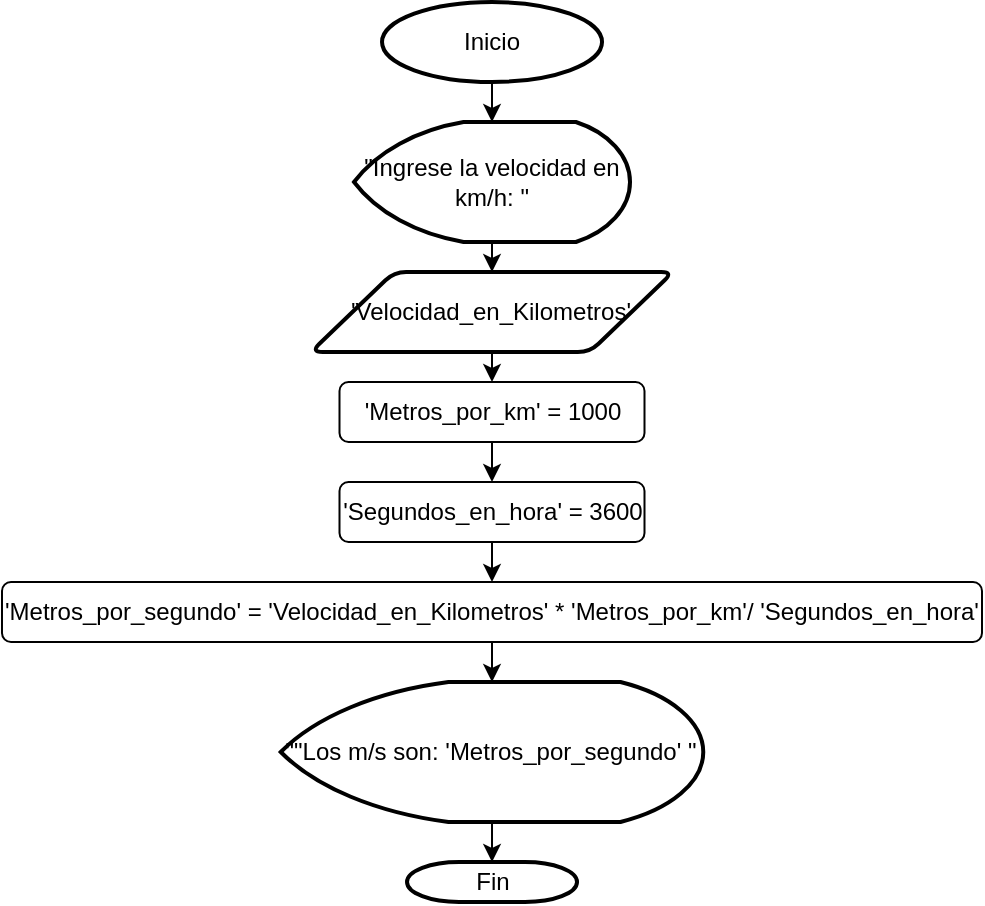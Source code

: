 <mxfile version="24.5.5" type="device">
  <diagram id="C5RBs43oDa-KdzZeNtuy" name="Page-1">
    <mxGraphModel dx="1674" dy="746" grid="1" gridSize="10" guides="1" tooltips="1" connect="1" arrows="1" fold="1" page="1" pageScale="1" pageWidth="827" pageHeight="1169" math="0" shadow="0">
      <root>
        <mxCell id="WIyWlLk6GJQsqaUBKTNV-0" />
        <mxCell id="WIyWlLk6GJQsqaUBKTNV-1" parent="WIyWlLk6GJQsqaUBKTNV-0" />
        <mxCell id="atduHn1AnPrkP0dm5V8h-0" value="Inicio" style="strokeWidth=2;html=1;shape=mxgraph.flowchart.start_1;whiteSpace=wrap;" parent="WIyWlLk6GJQsqaUBKTNV-1" vertex="1">
          <mxGeometry x="340.01" y="20" width="110" height="40" as="geometry" />
        </mxCell>
        <mxCell id="-Zy7s35o8aRVVqnt84Ex-1" style="edgeStyle=orthogonalEdgeStyle;rounded=0;orthogonalLoop=1;jettySize=auto;html=1;exitX=0.5;exitY=1;exitDx=0;exitDy=0;exitPerimeter=0;entryX=0.5;entryY=0;entryDx=0;entryDy=0;" edge="1" parent="WIyWlLk6GJQsqaUBKTNV-1" source="atduHn1AnPrkP0dm5V8h-1" target="-Zy7s35o8aRVVqnt84Ex-0">
          <mxGeometry relative="1" as="geometry" />
        </mxCell>
        <mxCell id="atduHn1AnPrkP0dm5V8h-1" value="&quot;Ingrese la velocidad en km/h: &quot;" style="strokeWidth=2;html=1;shape=mxgraph.flowchart.display;whiteSpace=wrap;" parent="WIyWlLk6GJQsqaUBKTNV-1" vertex="1">
          <mxGeometry x="326" y="80" width="138" height="60" as="geometry" />
        </mxCell>
        <mxCell id="atduHn1AnPrkP0dm5V8h-3" style="rounded=0;orthogonalLoop=1;jettySize=auto;html=1;exitX=0.5;exitY=1;exitDx=0;exitDy=0;exitPerimeter=0;entryX=0.5;entryY=0;entryDx=0;entryDy=0;entryPerimeter=0;" parent="WIyWlLk6GJQsqaUBKTNV-1" source="atduHn1AnPrkP0dm5V8h-0" target="atduHn1AnPrkP0dm5V8h-1" edge="1">
          <mxGeometry relative="1" as="geometry" />
        </mxCell>
        <mxCell id="atduHn1AnPrkP0dm5V8h-9" style="edgeStyle=orthogonalEdgeStyle;rounded=0;orthogonalLoop=1;jettySize=auto;html=1;exitX=0.5;exitY=1;exitDx=0;exitDy=0;entryX=0.5;entryY=0;entryDx=0;entryDy=0;" parent="WIyWlLk6GJQsqaUBKTNV-1" source="atduHn1AnPrkP0dm5V8h-6" target="atduHn1AnPrkP0dm5V8h-7" edge="1">
          <mxGeometry relative="1" as="geometry" />
        </mxCell>
        <mxCell id="atduHn1AnPrkP0dm5V8h-6" value="&#39;Metros_por_km&#39; = 1000" style="rounded=1;whiteSpace=wrap;html=1;" parent="WIyWlLk6GJQsqaUBKTNV-1" vertex="1">
          <mxGeometry x="318.75" y="210" width="152.5" height="30" as="geometry" />
        </mxCell>
        <mxCell id="atduHn1AnPrkP0dm5V8h-11" style="edgeStyle=orthogonalEdgeStyle;rounded=0;orthogonalLoop=1;jettySize=auto;html=1;exitX=0.5;exitY=1;exitDx=0;exitDy=0;entryX=0.5;entryY=0;entryDx=0;entryDy=0;" parent="WIyWlLk6GJQsqaUBKTNV-1" source="atduHn1AnPrkP0dm5V8h-7" target="atduHn1AnPrkP0dm5V8h-10" edge="1">
          <mxGeometry relative="1" as="geometry" />
        </mxCell>
        <mxCell id="atduHn1AnPrkP0dm5V8h-7" value="&#39;Segundos_en_hora&#39; = 3600" style="rounded=1;whiteSpace=wrap;html=1;" parent="WIyWlLk6GJQsqaUBKTNV-1" vertex="1">
          <mxGeometry x="318.75" y="260" width="152.5" height="30" as="geometry" />
        </mxCell>
        <mxCell id="atduHn1AnPrkP0dm5V8h-10" value="&#39;Metros_por_segundo&#39; = &#39;Velocidad_en_Kilometros&#39; * &#39;Metros_por_km&#39;/ &#39;Segundos_en_hora&#39;" style="rounded=1;whiteSpace=wrap;html=1;" parent="WIyWlLk6GJQsqaUBKTNV-1" vertex="1">
          <mxGeometry x="150" y="310" width="490" height="30" as="geometry" />
        </mxCell>
        <mxCell id="atduHn1AnPrkP0dm5V8h-12" value="&quot;&quot;Los m/s son:&amp;nbsp;&#39;Metros_por_segundo&#39; &quot;" style="strokeWidth=2;html=1;shape=mxgraph.flowchart.display;whiteSpace=wrap;" parent="WIyWlLk6GJQsqaUBKTNV-1" vertex="1">
          <mxGeometry x="289.38" y="360" width="211.25" height="70" as="geometry" />
        </mxCell>
        <mxCell id="atduHn1AnPrkP0dm5V8h-13" style="edgeStyle=orthogonalEdgeStyle;rounded=0;orthogonalLoop=1;jettySize=auto;html=1;exitX=0.5;exitY=1;exitDx=0;exitDy=0;entryX=0.5;entryY=0;entryDx=0;entryDy=0;entryPerimeter=0;" parent="WIyWlLk6GJQsqaUBKTNV-1" source="atduHn1AnPrkP0dm5V8h-10" target="atduHn1AnPrkP0dm5V8h-12" edge="1">
          <mxGeometry relative="1" as="geometry" />
        </mxCell>
        <mxCell id="atduHn1AnPrkP0dm5V8h-14" value="Fin" style="strokeWidth=2;html=1;shape=mxgraph.flowchart.terminator;whiteSpace=wrap;" parent="WIyWlLk6GJQsqaUBKTNV-1" vertex="1">
          <mxGeometry x="352.51" y="450" width="85" height="20" as="geometry" />
        </mxCell>
        <mxCell id="atduHn1AnPrkP0dm5V8h-15" style="edgeStyle=orthogonalEdgeStyle;rounded=0;orthogonalLoop=1;jettySize=auto;html=1;exitX=0.5;exitY=1;exitDx=0;exitDy=0;exitPerimeter=0;entryX=0.5;entryY=0;entryDx=0;entryDy=0;entryPerimeter=0;" parent="WIyWlLk6GJQsqaUBKTNV-1" source="atduHn1AnPrkP0dm5V8h-12" target="atduHn1AnPrkP0dm5V8h-14" edge="1">
          <mxGeometry relative="1" as="geometry" />
        </mxCell>
        <mxCell id="-Zy7s35o8aRVVqnt84Ex-2" style="edgeStyle=orthogonalEdgeStyle;rounded=0;orthogonalLoop=1;jettySize=auto;html=1;exitX=0.5;exitY=1;exitDx=0;exitDy=0;entryX=0.5;entryY=0;entryDx=0;entryDy=0;" edge="1" parent="WIyWlLk6GJQsqaUBKTNV-1" source="-Zy7s35o8aRVVqnt84Ex-0" target="atduHn1AnPrkP0dm5V8h-6">
          <mxGeometry relative="1" as="geometry" />
        </mxCell>
        <mxCell id="-Zy7s35o8aRVVqnt84Ex-0" value="&#39;Velocidad_en_Kilometros&#39;" style="shape=parallelogram;html=1;strokeWidth=2;perimeter=parallelogramPerimeter;whiteSpace=wrap;rounded=1;arcSize=12;size=0.23;" vertex="1" parent="WIyWlLk6GJQsqaUBKTNV-1">
          <mxGeometry x="304.38" y="155" width="181.25" height="40" as="geometry" />
        </mxCell>
      </root>
    </mxGraphModel>
  </diagram>
</mxfile>
